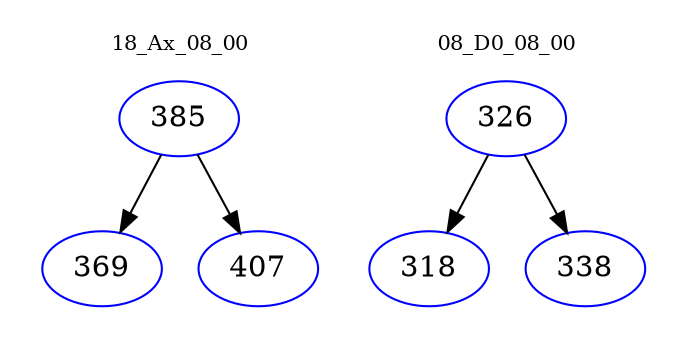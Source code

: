 digraph{
subgraph cluster_0 {
color = white
label = "18_Ax_08_00";
fontsize=10;
T0_385 [label="385", color="blue"]
T0_385 -> T0_369 [color="black"]
T0_369 [label="369", color="blue"]
T0_385 -> T0_407 [color="black"]
T0_407 [label="407", color="blue"]
}
subgraph cluster_1 {
color = white
label = "08_D0_08_00";
fontsize=10;
T1_326 [label="326", color="blue"]
T1_326 -> T1_318 [color="black"]
T1_318 [label="318", color="blue"]
T1_326 -> T1_338 [color="black"]
T1_338 [label="338", color="blue"]
}
}
